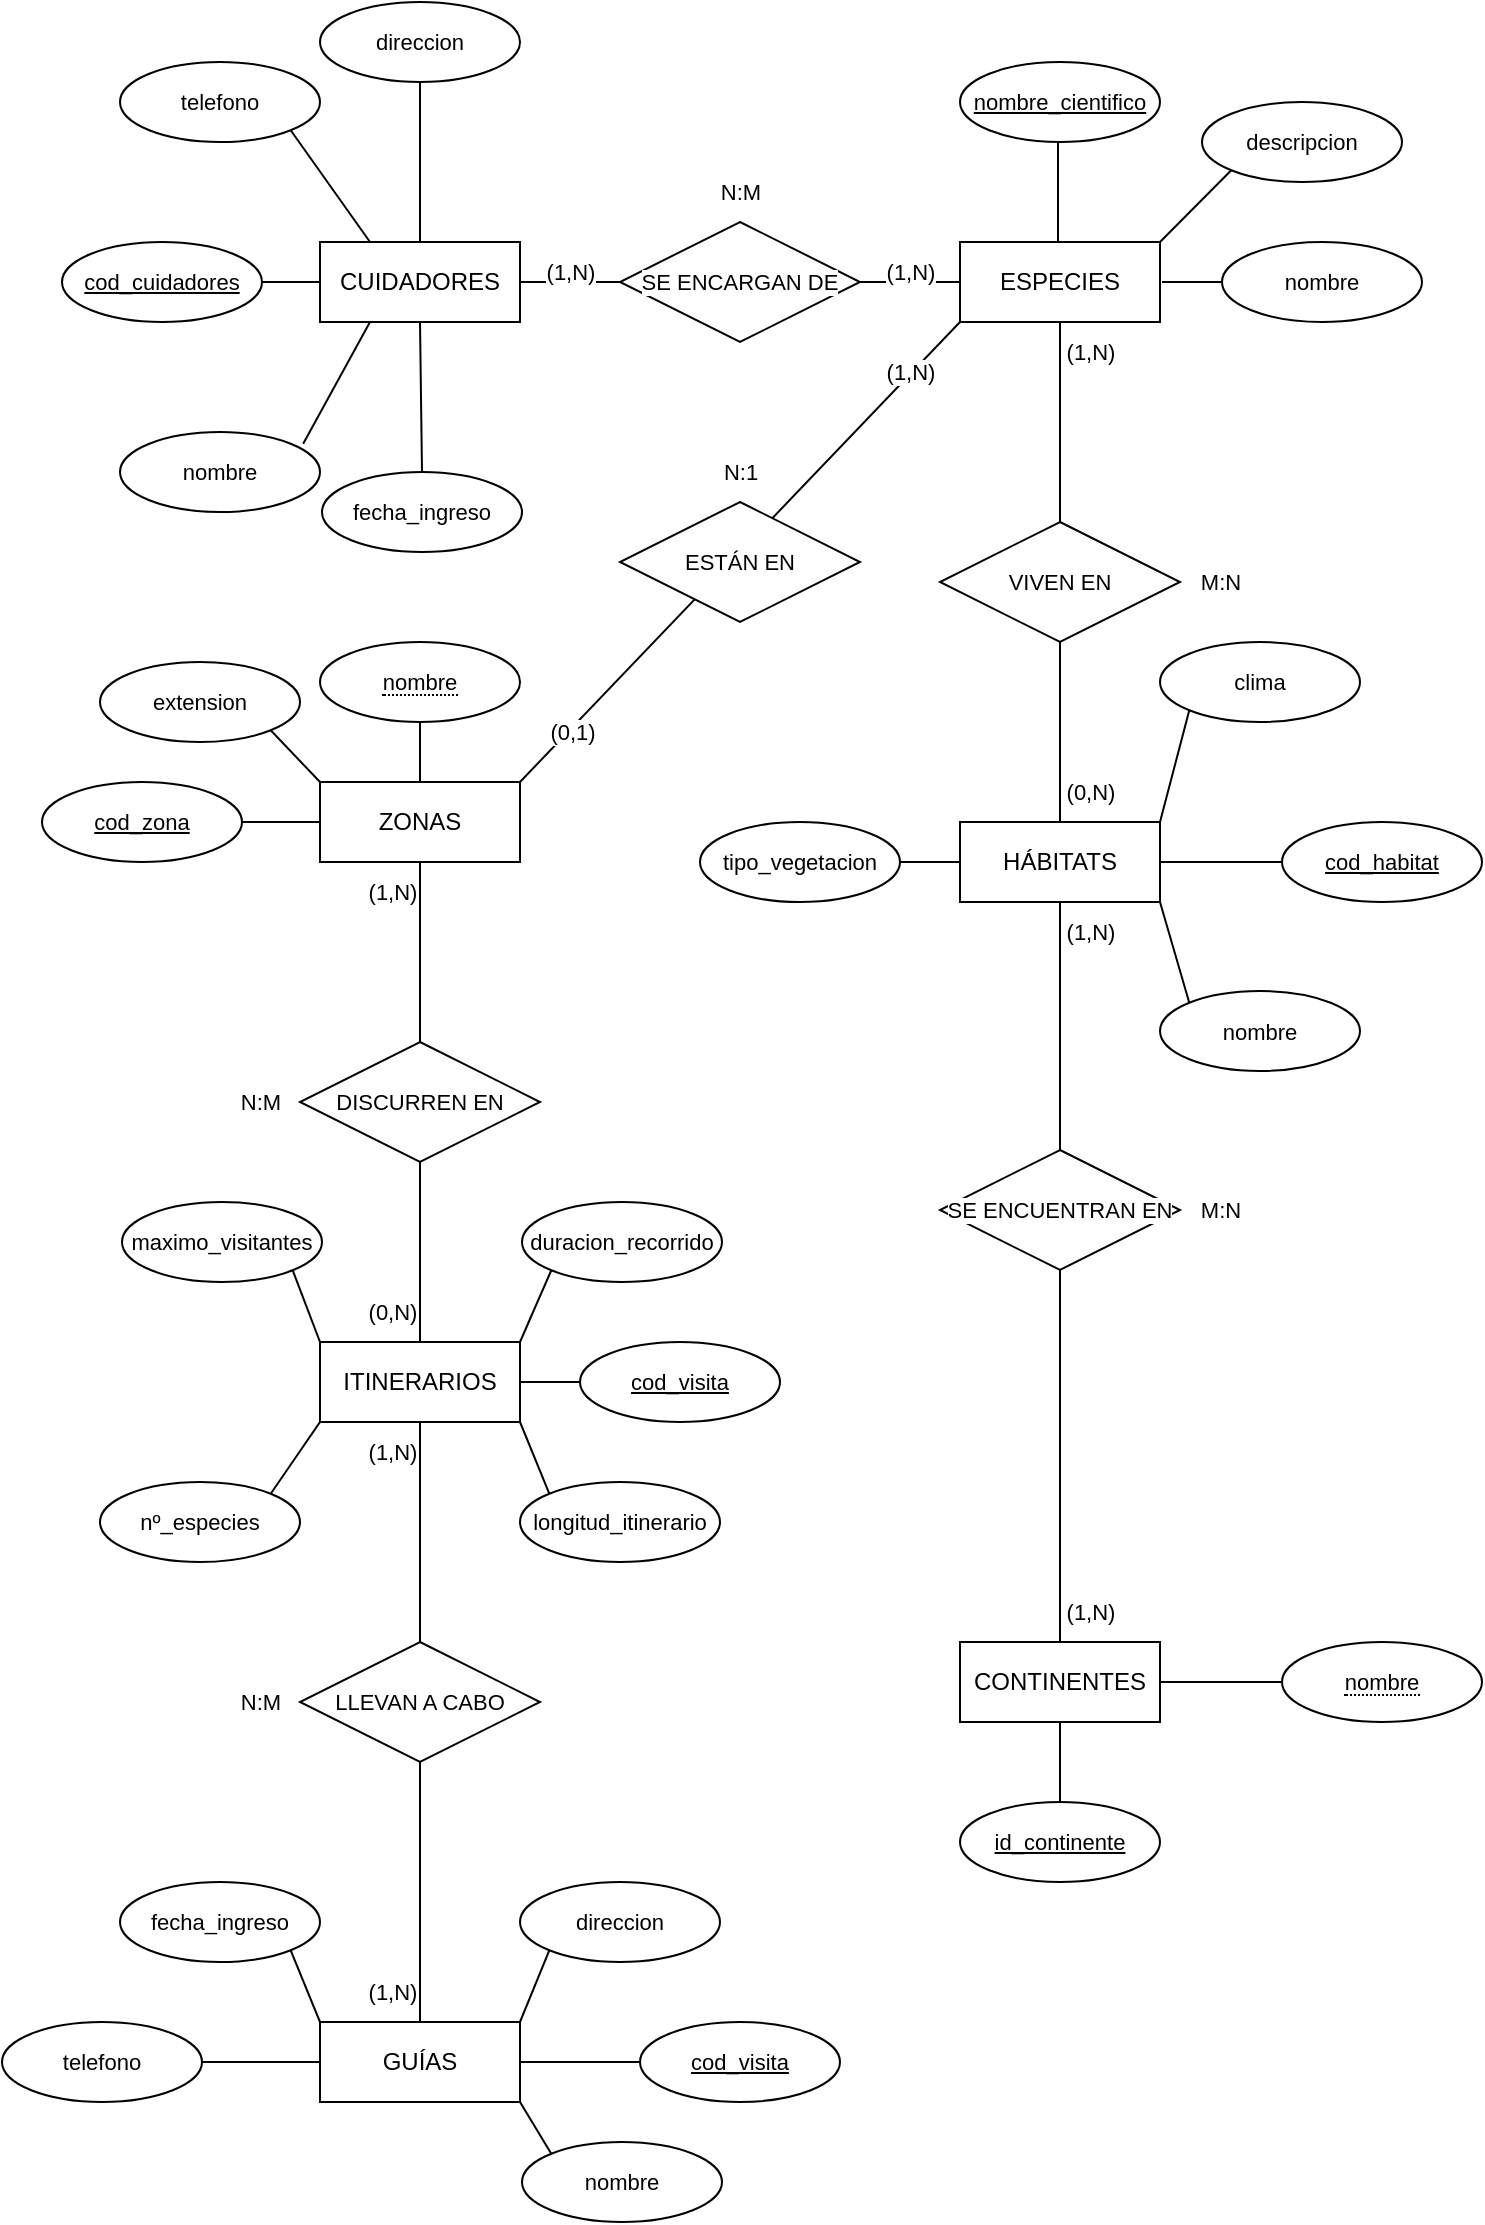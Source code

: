 <mxfile version="25.0.3">
  <diagram name="Página-1" id="bLWX7iW3yJiGtTdBMmf_">
    <mxGraphModel dx="2390" dy="1243" grid="1" gridSize="10" guides="1" tooltips="1" connect="1" arrows="1" fold="1" page="1" pageScale="1" pageWidth="827" pageHeight="1169" math="0" shadow="0">
      <root>
        <mxCell id="0" />
        <mxCell id="1" parent="0" />
        <mxCell id="cNam9WI6vGVPcX4Kt1BN-9" style="edgeStyle=none;shape=connector;rounded=0;orthogonalLoop=1;jettySize=auto;html=1;entryX=0.5;entryY=0;entryDx=0;entryDy=0;strokeColor=default;align=center;verticalAlign=middle;fontFamily=Helvetica;fontSize=11;fontColor=default;labelBackgroundColor=default;endArrow=none;endFill=0;" edge="1" parent="1" source="cNam9WI6vGVPcX4Kt1BN-20" target="cNam9WI6vGVPcX4Kt1BN-6">
          <mxGeometry relative="1" as="geometry" />
        </mxCell>
        <mxCell id="cNam9WI6vGVPcX4Kt1BN-11" style="edgeStyle=none;shape=connector;rounded=0;orthogonalLoop=1;jettySize=auto;html=1;exitX=0;exitY=1;exitDx=0;exitDy=0;entryX=1;entryY=0;entryDx=0;entryDy=0;strokeColor=default;align=center;verticalAlign=middle;fontFamily=Helvetica;fontSize=11;fontColor=default;labelBackgroundColor=default;endArrow=none;endFill=0;" edge="1" parent="1" source="cNam9WI6vGVPcX4Kt1BN-1" target="cNam9WI6vGVPcX4Kt1BN-5">
          <mxGeometry relative="1" as="geometry" />
        </mxCell>
        <mxCell id="cNam9WI6vGVPcX4Kt1BN-75" style="edgeStyle=none;shape=connector;rounded=0;orthogonalLoop=1;jettySize=auto;html=1;exitX=0.5;exitY=0;exitDx=0;exitDy=0;strokeColor=default;align=center;verticalAlign=middle;fontFamily=Helvetica;fontSize=11;fontColor=default;labelBackgroundColor=default;endArrow=none;endFill=0;entryX=0.5;entryY=1;entryDx=0;entryDy=0;" edge="1" parent="1">
          <mxGeometry relative="1" as="geometry">
            <mxPoint x="548.0" y="120" as="targetPoint" />
            <mxPoint x="548.0" y="170" as="sourcePoint" />
          </mxGeometry>
        </mxCell>
        <mxCell id="cNam9WI6vGVPcX4Kt1BN-77" style="edgeStyle=none;shape=connector;rounded=0;orthogonalLoop=1;jettySize=auto;html=1;exitX=1;exitY=0;exitDx=0;exitDy=0;entryX=0;entryY=1;entryDx=0;entryDy=0;strokeColor=default;align=center;verticalAlign=middle;fontFamily=Helvetica;fontSize=11;fontColor=default;labelBackgroundColor=default;endArrow=none;endFill=0;" edge="1" parent="1" source="cNam9WI6vGVPcX4Kt1BN-1" target="cNam9WI6vGVPcX4Kt1BN-76">
          <mxGeometry relative="1" as="geometry" />
        </mxCell>
        <mxCell id="cNam9WI6vGVPcX4Kt1BN-1" value="ESPECIES" style="whiteSpace=wrap;html=1;align=center;" vertex="1" parent="1">
          <mxGeometry x="499" y="170" width="100" height="40" as="geometry" />
        </mxCell>
        <mxCell id="cNam9WI6vGVPcX4Kt1BN-79" style="edgeStyle=none;shape=connector;rounded=0;orthogonalLoop=1;jettySize=auto;html=1;exitX=0;exitY=0.5;exitDx=0;exitDy=0;entryX=1;entryY=0.5;entryDx=0;entryDy=0;strokeColor=default;align=center;verticalAlign=middle;fontFamily=Helvetica;fontSize=11;fontColor=default;labelBackgroundColor=default;endArrow=none;endFill=0;" edge="1" parent="1" source="cNam9WI6vGVPcX4Kt1BN-2" target="cNam9WI6vGVPcX4Kt1BN-78">
          <mxGeometry relative="1" as="geometry" />
        </mxCell>
        <mxCell id="cNam9WI6vGVPcX4Kt1BN-87" style="edgeStyle=none;shape=connector;rounded=0;orthogonalLoop=1;jettySize=auto;html=1;exitX=0.5;exitY=1;exitDx=0;exitDy=0;entryX=0.5;entryY=0;entryDx=0;entryDy=0;strokeColor=default;align=center;verticalAlign=middle;fontFamily=Helvetica;fontSize=11;fontColor=default;labelBackgroundColor=default;endArrow=none;endFill=0;" edge="1" parent="1" source="cNam9WI6vGVPcX4Kt1BN-2" target="cNam9WI6vGVPcX4Kt1BN-86">
          <mxGeometry relative="1" as="geometry" />
        </mxCell>
        <mxCell id="cNam9WI6vGVPcX4Kt1BN-2" value="CUIDADORES" style="whiteSpace=wrap;html=1;align=center;" vertex="1" parent="1">
          <mxGeometry x="179" y="170" width="100" height="40" as="geometry" />
        </mxCell>
        <mxCell id="cNam9WI6vGVPcX4Kt1BN-53" style="edgeStyle=none;shape=connector;rounded=0;orthogonalLoop=1;jettySize=auto;html=1;entryX=1;entryY=0.5;entryDx=0;entryDy=0;strokeColor=default;align=center;verticalAlign=middle;fontFamily=Helvetica;fontSize=11;fontColor=default;labelBackgroundColor=default;endArrow=none;endFill=0;" edge="1" parent="1" source="cNam9WI6vGVPcX4Kt1BN-3" target="cNam9WI6vGVPcX4Kt1BN-51">
          <mxGeometry relative="1" as="geometry" />
        </mxCell>
        <mxCell id="cNam9WI6vGVPcX4Kt1BN-56" style="edgeStyle=none;shape=connector;rounded=0;orthogonalLoop=1;jettySize=auto;html=1;entryX=0;entryY=0;entryDx=0;entryDy=0;strokeColor=default;align=center;verticalAlign=middle;fontFamily=Helvetica;fontSize=11;fontColor=default;labelBackgroundColor=default;endArrow=none;endFill=0;exitX=1;exitY=1;exitDx=0;exitDy=0;" edge="1" parent="1" source="cNam9WI6vGVPcX4Kt1BN-3" target="cNam9WI6vGVPcX4Kt1BN-49">
          <mxGeometry relative="1" as="geometry" />
        </mxCell>
        <mxCell id="cNam9WI6vGVPcX4Kt1BN-3" value="GUÍAS" style="whiteSpace=wrap;html=1;align=center;" vertex="1" parent="1">
          <mxGeometry x="179" y="1060" width="100" height="40" as="geometry" />
        </mxCell>
        <mxCell id="cNam9WI6vGVPcX4Kt1BN-13" style="edgeStyle=none;shape=connector;rounded=0;orthogonalLoop=1;jettySize=auto;html=1;strokeColor=default;align=center;verticalAlign=middle;fontFamily=Helvetica;fontSize=11;fontColor=default;labelBackgroundColor=default;endArrow=none;endFill=0;" edge="1" parent="1" source="cNam9WI6vGVPcX4Kt1BN-44" target="cNam9WI6vGVPcX4Kt1BN-3">
          <mxGeometry relative="1" as="geometry" />
        </mxCell>
        <mxCell id="cNam9WI6vGVPcX4Kt1BN-101" style="edgeStyle=none;shape=connector;rounded=0;orthogonalLoop=1;jettySize=auto;html=1;exitX=1;exitY=1;exitDx=0;exitDy=0;entryX=0;entryY=0;entryDx=0;entryDy=0;strokeColor=default;align=center;verticalAlign=middle;fontFamily=Helvetica;fontSize=11;fontColor=default;labelBackgroundColor=default;endArrow=none;endFill=0;" edge="1" parent="1" source="cNam9WI6vGVPcX4Kt1BN-4" target="cNam9WI6vGVPcX4Kt1BN-100">
          <mxGeometry relative="1" as="geometry" />
        </mxCell>
        <mxCell id="cNam9WI6vGVPcX4Kt1BN-4" value="ITINERARIOS" style="whiteSpace=wrap;html=1;align=center;" vertex="1" parent="1">
          <mxGeometry x="179" y="720" width="100" height="40" as="geometry" />
        </mxCell>
        <mxCell id="cNam9WI6vGVPcX4Kt1BN-12" style="edgeStyle=none;shape=connector;rounded=0;orthogonalLoop=1;jettySize=auto;html=1;entryX=0.5;entryY=0;entryDx=0;entryDy=0;strokeColor=default;align=center;verticalAlign=middle;fontFamily=Helvetica;fontSize=11;fontColor=default;labelBackgroundColor=default;endArrow=none;endFill=0;" edge="1" parent="1" source="cNam9WI6vGVPcX4Kt1BN-39" target="cNam9WI6vGVPcX4Kt1BN-4">
          <mxGeometry relative="1" as="geometry" />
        </mxCell>
        <mxCell id="cNam9WI6vGVPcX4Kt1BN-5" value="ZONAS" style="whiteSpace=wrap;html=1;align=center;" vertex="1" parent="1">
          <mxGeometry x="179" y="440" width="100" height="40" as="geometry" />
        </mxCell>
        <mxCell id="cNam9WI6vGVPcX4Kt1BN-10" style="edgeStyle=none;shape=connector;rounded=0;orthogonalLoop=1;jettySize=auto;html=1;entryX=0.5;entryY=0;entryDx=0;entryDy=0;strokeColor=default;align=center;verticalAlign=middle;fontFamily=Helvetica;fontSize=11;fontColor=default;labelBackgroundColor=default;endArrow=none;endFill=0;" edge="1" parent="1" source="cNam9WI6vGVPcX4Kt1BN-25" target="cNam9WI6vGVPcX4Kt1BN-7">
          <mxGeometry relative="1" as="geometry" />
        </mxCell>
        <mxCell id="cNam9WI6vGVPcX4Kt1BN-65" style="edgeStyle=none;shape=connector;rounded=0;orthogonalLoop=1;jettySize=auto;html=1;entryX=0;entryY=0.5;entryDx=0;entryDy=0;strokeColor=default;align=center;verticalAlign=middle;fontFamily=Helvetica;fontSize=11;fontColor=default;labelBackgroundColor=default;endArrow=none;endFill=0;" edge="1" parent="1" source="cNam9WI6vGVPcX4Kt1BN-6" target="cNam9WI6vGVPcX4Kt1BN-64">
          <mxGeometry relative="1" as="geometry" />
        </mxCell>
        <mxCell id="cNam9WI6vGVPcX4Kt1BN-67" style="edgeStyle=none;shape=connector;rounded=0;orthogonalLoop=1;jettySize=auto;html=1;exitX=1;exitY=1;exitDx=0;exitDy=0;entryX=0;entryY=0;entryDx=0;entryDy=0;strokeColor=default;align=center;verticalAlign=middle;fontFamily=Helvetica;fontSize=11;fontColor=default;labelBackgroundColor=default;endArrow=none;endFill=0;" edge="1" parent="1" source="cNam9WI6vGVPcX4Kt1BN-6" target="cNam9WI6vGVPcX4Kt1BN-66">
          <mxGeometry relative="1" as="geometry" />
        </mxCell>
        <mxCell id="cNam9WI6vGVPcX4Kt1BN-69" style="edgeStyle=none;shape=connector;rounded=0;orthogonalLoop=1;jettySize=auto;html=1;exitX=1;exitY=0;exitDx=0;exitDy=0;entryX=0;entryY=1;entryDx=0;entryDy=0;strokeColor=default;align=center;verticalAlign=middle;fontFamily=Helvetica;fontSize=11;fontColor=default;labelBackgroundColor=default;endArrow=none;endFill=0;" edge="1" parent="1" source="cNam9WI6vGVPcX4Kt1BN-6" target="cNam9WI6vGVPcX4Kt1BN-68">
          <mxGeometry relative="1" as="geometry" />
        </mxCell>
        <mxCell id="cNam9WI6vGVPcX4Kt1BN-71" style="edgeStyle=none;shape=connector;rounded=0;orthogonalLoop=1;jettySize=auto;html=1;entryX=1;entryY=0.5;entryDx=0;entryDy=0;strokeColor=default;align=center;verticalAlign=middle;fontFamily=Helvetica;fontSize=11;fontColor=default;labelBackgroundColor=default;endArrow=none;endFill=0;" edge="1" parent="1" source="cNam9WI6vGVPcX4Kt1BN-6" target="cNam9WI6vGVPcX4Kt1BN-70">
          <mxGeometry relative="1" as="geometry" />
        </mxCell>
        <mxCell id="cNam9WI6vGVPcX4Kt1BN-6" value="HÁBITATS" style="whiteSpace=wrap;html=1;align=center;" vertex="1" parent="1">
          <mxGeometry x="499" y="460" width="100" height="40" as="geometry" />
        </mxCell>
        <mxCell id="cNam9WI6vGVPcX4Kt1BN-62" style="edgeStyle=none;shape=connector;rounded=0;orthogonalLoop=1;jettySize=auto;html=1;entryX=0.5;entryY=0;entryDx=0;entryDy=0;strokeColor=default;align=center;verticalAlign=middle;fontFamily=Helvetica;fontSize=11;fontColor=default;labelBackgroundColor=default;endArrow=none;endFill=0;" edge="1" parent="1" source="cNam9WI6vGVPcX4Kt1BN-7" target="cNam9WI6vGVPcX4Kt1BN-59">
          <mxGeometry relative="1" as="geometry" />
        </mxCell>
        <mxCell id="cNam9WI6vGVPcX4Kt1BN-63" style="edgeStyle=none;shape=connector;rounded=0;orthogonalLoop=1;jettySize=auto;html=1;entryX=0;entryY=0.5;entryDx=0;entryDy=0;strokeColor=default;align=center;verticalAlign=middle;fontFamily=Helvetica;fontSize=11;fontColor=default;labelBackgroundColor=default;endArrow=none;endFill=0;exitX=1;exitY=0.5;exitDx=0;exitDy=0;" edge="1" parent="1" source="cNam9WI6vGVPcX4Kt1BN-7" target="cNam9WI6vGVPcX4Kt1BN-95">
          <mxGeometry relative="1" as="geometry">
            <mxPoint x="649.0" y="890" as="targetPoint" />
          </mxGeometry>
        </mxCell>
        <mxCell id="cNam9WI6vGVPcX4Kt1BN-7" value="CONTINENTES" style="whiteSpace=wrap;html=1;align=center;" vertex="1" parent="1">
          <mxGeometry x="499" y="870" width="100" height="40" as="geometry" />
        </mxCell>
        <mxCell id="cNam9WI6vGVPcX4Kt1BN-15" value="" style="rounded=0;orthogonalLoop=1;jettySize=auto;html=1;entryX=0;entryY=0.5;entryDx=0;entryDy=0;endArrow=none;endFill=0;" edge="1" parent="1" source="cNam9WI6vGVPcX4Kt1BN-2" target="cNam9WI6vGVPcX4Kt1BN-14">
          <mxGeometry relative="1" as="geometry">
            <mxPoint x="279" y="190" as="sourcePoint" />
            <mxPoint x="499" y="190" as="targetPoint" />
          </mxGeometry>
        </mxCell>
        <mxCell id="cNam9WI6vGVPcX4Kt1BN-14" value="SE ENCARGAN DE" style="shape=rhombus;perimeter=rhombusPerimeter;whiteSpace=wrap;html=1;align=center;fontFamily=Helvetica;fontSize=11;fontColor=default;labelBackgroundColor=default;" vertex="1" parent="1">
          <mxGeometry x="329" y="160" width="120" height="60" as="geometry" />
        </mxCell>
        <mxCell id="cNam9WI6vGVPcX4Kt1BN-16" value="N:M" style="text;html=1;align=center;verticalAlign=middle;resizable=0;points=[];autosize=1;strokeColor=none;fillColor=none;fontFamily=Helvetica;fontSize=11;fontColor=default;labelBackgroundColor=default;" vertex="1" parent="1">
          <mxGeometry x="369" y="130" width="40" height="30" as="geometry" />
        </mxCell>
        <mxCell id="cNam9WI6vGVPcX4Kt1BN-17" value="(1,N)" style="text;html=1;align=center;verticalAlign=middle;resizable=0;points=[];autosize=1;strokeColor=none;fillColor=none;fontFamily=Helvetica;fontSize=11;fontColor=default;labelBackgroundColor=default;" vertex="1" parent="1">
          <mxGeometry x="279" y="170" width="50" height="30" as="geometry" />
        </mxCell>
        <mxCell id="cNam9WI6vGVPcX4Kt1BN-21" value="" style="edgeStyle=none;shape=connector;rounded=0;orthogonalLoop=1;jettySize=auto;html=1;entryX=0.5;entryY=0;entryDx=0;entryDy=0;strokeColor=default;align=center;verticalAlign=middle;fontFamily=Helvetica;fontSize=11;fontColor=default;labelBackgroundColor=default;endArrow=none;endFill=0;" edge="1" parent="1" source="cNam9WI6vGVPcX4Kt1BN-1" target="cNam9WI6vGVPcX4Kt1BN-20">
          <mxGeometry relative="1" as="geometry">
            <mxPoint x="549" y="210" as="sourcePoint" />
            <mxPoint x="549" y="390" as="targetPoint" />
          </mxGeometry>
        </mxCell>
        <mxCell id="cNam9WI6vGVPcX4Kt1BN-20" value="VIVEN EN" style="shape=rhombus;perimeter=rhombusPerimeter;whiteSpace=wrap;html=1;align=center;fontFamily=Helvetica;fontSize=11;fontColor=default;labelBackgroundColor=default;" vertex="1" parent="1">
          <mxGeometry x="489" y="310" width="120" height="60" as="geometry" />
        </mxCell>
        <mxCell id="cNam9WI6vGVPcX4Kt1BN-22" value="M:N" style="text;html=1;align=center;verticalAlign=middle;resizable=0;points=[];autosize=1;strokeColor=none;fillColor=none;fontFamily=Helvetica;fontSize=11;fontColor=default;labelBackgroundColor=default;" vertex="1" parent="1">
          <mxGeometry x="609" y="325" width="40" height="30" as="geometry" />
        </mxCell>
        <mxCell id="cNam9WI6vGVPcX4Kt1BN-23" value="(1,N)" style="text;html=1;align=center;verticalAlign=middle;resizable=0;points=[];autosize=1;strokeColor=none;fillColor=none;fontFamily=Helvetica;fontSize=11;fontColor=default;labelBackgroundColor=default;" vertex="1" parent="1">
          <mxGeometry x="539" y="210" width="50" height="30" as="geometry" />
        </mxCell>
        <mxCell id="cNam9WI6vGVPcX4Kt1BN-24" value="(0,N)" style="text;html=1;align=center;verticalAlign=middle;resizable=0;points=[];autosize=1;strokeColor=none;fillColor=none;fontFamily=Helvetica;fontSize=11;fontColor=default;labelBackgroundColor=default;" vertex="1" parent="1">
          <mxGeometry x="539" y="430" width="50" height="30" as="geometry" />
        </mxCell>
        <mxCell id="cNam9WI6vGVPcX4Kt1BN-26" value="" style="edgeStyle=none;shape=connector;rounded=0;orthogonalLoop=1;jettySize=auto;html=1;entryX=0.5;entryY=0;entryDx=0;entryDy=0;strokeColor=default;align=center;verticalAlign=middle;fontFamily=Helvetica;fontSize=11;fontColor=default;labelBackgroundColor=default;endArrow=none;endFill=0;" edge="1" parent="1" source="cNam9WI6vGVPcX4Kt1BN-6" target="cNam9WI6vGVPcX4Kt1BN-25">
          <mxGeometry relative="1" as="geometry">
            <mxPoint x="549" y="430" as="sourcePoint" />
            <mxPoint x="549" y="610" as="targetPoint" />
          </mxGeometry>
        </mxCell>
        <mxCell id="cNam9WI6vGVPcX4Kt1BN-25" value="SE ENCUENTRAN EN" style="shape=rhombus;perimeter=rhombusPerimeter;whiteSpace=wrap;html=1;align=center;fontFamily=Helvetica;fontSize=11;fontColor=default;labelBackgroundColor=default;" vertex="1" parent="1">
          <mxGeometry x="489" y="624" width="120" height="60" as="geometry" />
        </mxCell>
        <mxCell id="cNam9WI6vGVPcX4Kt1BN-27" value="M:N" style="text;html=1;align=center;verticalAlign=middle;resizable=0;points=[];autosize=1;strokeColor=none;fillColor=none;fontFamily=Helvetica;fontSize=11;fontColor=default;labelBackgroundColor=default;" vertex="1" parent="1">
          <mxGeometry x="609" y="639" width="40" height="30" as="geometry" />
        </mxCell>
        <mxCell id="cNam9WI6vGVPcX4Kt1BN-28" value="(1,N)" style="text;html=1;align=center;verticalAlign=middle;resizable=0;points=[];autosize=1;strokeColor=none;fillColor=none;fontFamily=Helvetica;fontSize=11;fontColor=default;labelBackgroundColor=default;" vertex="1" parent="1">
          <mxGeometry x="539" y="500" width="50" height="30" as="geometry" />
        </mxCell>
        <mxCell id="cNam9WI6vGVPcX4Kt1BN-29" value="(1,N)" style="text;html=1;align=center;verticalAlign=middle;resizable=0;points=[];autosize=1;strokeColor=none;fillColor=none;fontFamily=Helvetica;fontSize=11;fontColor=default;labelBackgroundColor=default;" vertex="1" parent="1">
          <mxGeometry x="539" y="840" width="50" height="30" as="geometry" />
        </mxCell>
        <mxCell id="cNam9WI6vGVPcX4Kt1BN-30" value="" style="rounded=0;orthogonalLoop=1;jettySize=auto;html=1;endArrow=none;endFill=0;entryX=0;entryY=0.5;entryDx=0;entryDy=0;" edge="1" parent="1" source="cNam9WI6vGVPcX4Kt1BN-14" target="cNam9WI6vGVPcX4Kt1BN-1">
          <mxGeometry relative="1" as="geometry">
            <mxPoint x="449" y="190" as="sourcePoint" />
            <mxPoint x="499" y="190" as="targetPoint" />
          </mxGeometry>
        </mxCell>
        <mxCell id="cNam9WI6vGVPcX4Kt1BN-18" value="(1,N)" style="text;html=1;align=center;verticalAlign=middle;resizable=0;points=[];autosize=1;strokeColor=none;fillColor=none;fontFamily=Helvetica;fontSize=11;fontColor=default;labelBackgroundColor=default;" vertex="1" parent="1">
          <mxGeometry x="449" y="170" width="50" height="30" as="geometry" />
        </mxCell>
        <mxCell id="cNam9WI6vGVPcX4Kt1BN-31" value="ESTÁN EN" style="shape=rhombus;perimeter=rhombusPerimeter;whiteSpace=wrap;html=1;align=center;fontFamily=Helvetica;fontSize=11;fontColor=default;labelBackgroundColor=default;" vertex="1" parent="1">
          <mxGeometry x="329" y="300" width="120" height="60" as="geometry" />
        </mxCell>
        <mxCell id="cNam9WI6vGVPcX4Kt1BN-32" value="(1,N)" style="text;html=1;align=center;verticalAlign=middle;resizable=0;points=[];autosize=1;strokeColor=none;fillColor=none;fontFamily=Helvetica;fontSize=11;fontColor=default;labelBackgroundColor=default;" vertex="1" parent="1">
          <mxGeometry x="449" y="220" width="50" height="30" as="geometry" />
        </mxCell>
        <mxCell id="cNam9WI6vGVPcX4Kt1BN-35" value="(0,1)" style="text;html=1;align=center;verticalAlign=middle;resizable=0;points=[];autosize=1;strokeColor=none;fillColor=none;fontFamily=Helvetica;fontSize=11;fontColor=default;labelBackgroundColor=default;" vertex="1" parent="1">
          <mxGeometry x="280" y="400" width="50" height="30" as="geometry" />
        </mxCell>
        <mxCell id="cNam9WI6vGVPcX4Kt1BN-37" value="N:1" style="text;html=1;align=center;verticalAlign=middle;resizable=0;points=[];autosize=1;strokeColor=none;fillColor=none;fontFamily=Helvetica;fontSize=11;fontColor=default;labelBackgroundColor=default;" vertex="1" parent="1">
          <mxGeometry x="369" y="270" width="40" height="30" as="geometry" />
        </mxCell>
        <mxCell id="cNam9WI6vGVPcX4Kt1BN-40" value="" style="edgeStyle=none;shape=connector;rounded=0;orthogonalLoop=1;jettySize=auto;html=1;entryX=0.5;entryY=0;entryDx=0;entryDy=0;strokeColor=default;align=center;verticalAlign=middle;fontFamily=Helvetica;fontSize=11;fontColor=default;labelBackgroundColor=default;endArrow=none;endFill=0;" edge="1" parent="1" source="cNam9WI6vGVPcX4Kt1BN-5" target="cNam9WI6vGVPcX4Kt1BN-39">
          <mxGeometry relative="1" as="geometry">
            <mxPoint x="229" y="480" as="sourcePoint" />
            <mxPoint x="229" y="720" as="targetPoint" />
          </mxGeometry>
        </mxCell>
        <mxCell id="cNam9WI6vGVPcX4Kt1BN-39" value="DISCURREN EN" style="shape=rhombus;perimeter=rhombusPerimeter;whiteSpace=wrap;html=1;align=center;fontFamily=Helvetica;fontSize=11;fontColor=default;labelBackgroundColor=default;" vertex="1" parent="1">
          <mxGeometry x="169" y="570" width="120" height="60" as="geometry" />
        </mxCell>
        <mxCell id="cNam9WI6vGVPcX4Kt1BN-41" value="N:M" style="text;html=1;align=center;verticalAlign=middle;resizable=0;points=[];autosize=1;strokeColor=none;fillColor=none;fontFamily=Helvetica;fontSize=11;fontColor=default;labelBackgroundColor=default;" vertex="1" parent="1">
          <mxGeometry x="129" y="585" width="40" height="30" as="geometry" />
        </mxCell>
        <mxCell id="cNam9WI6vGVPcX4Kt1BN-42" value="(1,N)" style="text;html=1;align=center;verticalAlign=middle;resizable=0;points=[];autosize=1;strokeColor=none;fillColor=none;fontFamily=Helvetica;fontSize=11;fontColor=default;labelBackgroundColor=default;" vertex="1" parent="1">
          <mxGeometry x="190" y="480" width="50" height="30" as="geometry" />
        </mxCell>
        <mxCell id="cNam9WI6vGVPcX4Kt1BN-43" value="(0,N)" style="text;html=1;align=center;verticalAlign=middle;resizable=0;points=[];autosize=1;strokeColor=none;fillColor=none;fontFamily=Helvetica;fontSize=11;fontColor=default;labelBackgroundColor=default;" vertex="1" parent="1">
          <mxGeometry x="190" y="690" width="50" height="30" as="geometry" />
        </mxCell>
        <mxCell id="cNam9WI6vGVPcX4Kt1BN-45" value="" style="edgeStyle=none;shape=connector;rounded=0;orthogonalLoop=1;jettySize=auto;html=1;strokeColor=default;align=center;verticalAlign=middle;fontFamily=Helvetica;fontSize=11;fontColor=default;labelBackgroundColor=default;endArrow=none;endFill=0;" edge="1" parent="1" source="cNam9WI6vGVPcX4Kt1BN-4" target="cNam9WI6vGVPcX4Kt1BN-44">
          <mxGeometry relative="1" as="geometry">
            <mxPoint x="229" y="760" as="sourcePoint" />
            <mxPoint x="229" y="1060" as="targetPoint" />
          </mxGeometry>
        </mxCell>
        <mxCell id="cNam9WI6vGVPcX4Kt1BN-44" value="LLEVAN A CABO" style="shape=rhombus;perimeter=rhombusPerimeter;whiteSpace=wrap;html=1;align=center;fontFamily=Helvetica;fontSize=11;fontColor=default;labelBackgroundColor=default;" vertex="1" parent="1">
          <mxGeometry x="169" y="870" width="120" height="60" as="geometry" />
        </mxCell>
        <mxCell id="cNam9WI6vGVPcX4Kt1BN-46" value="N:M" style="text;html=1;align=center;verticalAlign=middle;resizable=0;points=[];autosize=1;strokeColor=none;fillColor=none;fontFamily=Helvetica;fontSize=11;fontColor=default;labelBackgroundColor=default;" vertex="1" parent="1">
          <mxGeometry x="129" y="885" width="40" height="30" as="geometry" />
        </mxCell>
        <mxCell id="cNam9WI6vGVPcX4Kt1BN-47" value="(1,N)" style="text;html=1;align=center;verticalAlign=middle;resizable=0;points=[];autosize=1;strokeColor=none;fillColor=none;fontFamily=Helvetica;fontSize=11;fontColor=default;labelBackgroundColor=default;" vertex="1" parent="1">
          <mxGeometry x="190" y="760" width="50" height="30" as="geometry" />
        </mxCell>
        <mxCell id="cNam9WI6vGVPcX4Kt1BN-48" value="(1,N)" style="text;html=1;align=center;verticalAlign=middle;resizable=0;points=[];autosize=1;strokeColor=none;fillColor=none;fontFamily=Helvetica;fontSize=11;fontColor=default;labelBackgroundColor=default;" vertex="1" parent="1">
          <mxGeometry x="190" y="1030" width="50" height="30" as="geometry" />
        </mxCell>
        <mxCell id="cNam9WI6vGVPcX4Kt1BN-49" value="nombre" style="ellipse;whiteSpace=wrap;html=1;align=center;fontFamily=Helvetica;fontSize=11;fontColor=default;labelBackgroundColor=default;" vertex="1" parent="1">
          <mxGeometry x="280" y="1120" width="100" height="40" as="geometry" />
        </mxCell>
        <mxCell id="cNam9WI6vGVPcX4Kt1BN-50" value="direccion" style="ellipse;whiteSpace=wrap;html=1;align=center;fontFamily=Helvetica;fontSize=11;fontColor=default;labelBackgroundColor=default;" vertex="1" parent="1">
          <mxGeometry x="279" y="990" width="100" height="40" as="geometry" />
        </mxCell>
        <mxCell id="cNam9WI6vGVPcX4Kt1BN-51" value="telefono" style="ellipse;whiteSpace=wrap;html=1;align=center;fontFamily=Helvetica;fontSize=11;fontColor=default;labelBackgroundColor=default;" vertex="1" parent="1">
          <mxGeometry x="20" y="1060" width="100" height="40" as="geometry" />
        </mxCell>
        <mxCell id="cNam9WI6vGVPcX4Kt1BN-52" value="fecha_ingreso" style="ellipse;whiteSpace=wrap;html=1;align=center;fontFamily=Helvetica;fontSize=11;fontColor=default;labelBackgroundColor=default;" vertex="1" parent="1">
          <mxGeometry x="79" y="990" width="100" height="40" as="geometry" />
        </mxCell>
        <mxCell id="cNam9WI6vGVPcX4Kt1BN-54" style="edgeStyle=none;shape=connector;rounded=0;orthogonalLoop=1;jettySize=auto;html=1;exitX=0;exitY=0;exitDx=0;exitDy=0;entryX=1;entryY=1;entryDx=0;entryDy=0;strokeColor=default;align=center;verticalAlign=middle;fontFamily=Helvetica;fontSize=11;fontColor=default;labelBackgroundColor=default;endArrow=none;endFill=0;" edge="1" parent="1" source="cNam9WI6vGVPcX4Kt1BN-3" target="cNam9WI6vGVPcX4Kt1BN-52">
          <mxGeometry relative="1" as="geometry" />
        </mxCell>
        <mxCell id="cNam9WI6vGVPcX4Kt1BN-55" style="edgeStyle=none;shape=connector;rounded=0;orthogonalLoop=1;jettySize=auto;html=1;exitX=1;exitY=0;exitDx=0;exitDy=0;entryX=0;entryY=1;entryDx=0;entryDy=0;strokeColor=default;align=center;verticalAlign=middle;fontFamily=Helvetica;fontSize=11;fontColor=default;labelBackgroundColor=default;endArrow=none;endFill=0;" edge="1" parent="1" source="cNam9WI6vGVPcX4Kt1BN-3" target="cNam9WI6vGVPcX4Kt1BN-50">
          <mxGeometry relative="1" as="geometry" />
        </mxCell>
        <mxCell id="cNam9WI6vGVPcX4Kt1BN-58" style="edgeStyle=none;shape=connector;rounded=0;orthogonalLoop=1;jettySize=auto;html=1;strokeColor=default;align=center;verticalAlign=middle;fontFamily=Helvetica;fontSize=11;fontColor=default;labelBackgroundColor=default;endArrow=none;endFill=0;entryX=1;entryY=0.5;entryDx=0;entryDy=0;" edge="1" parent="1" source="cNam9WI6vGVPcX4Kt1BN-57" target="cNam9WI6vGVPcX4Kt1BN-3">
          <mxGeometry relative="1" as="geometry">
            <mxPoint x="280" y="1080" as="targetPoint" />
          </mxGeometry>
        </mxCell>
        <mxCell id="cNam9WI6vGVPcX4Kt1BN-57" value="&lt;u&gt;cod_visita&lt;/u&gt;" style="ellipse;whiteSpace=wrap;html=1;align=center;fontFamily=Helvetica;fontSize=11;fontColor=default;labelBackgroundColor=default;" vertex="1" parent="1">
          <mxGeometry x="339" y="1060" width="100" height="40" as="geometry" />
        </mxCell>
        <mxCell id="cNam9WI6vGVPcX4Kt1BN-59" value="&lt;u&gt;id_continente&lt;/u&gt;" style="ellipse;whiteSpace=wrap;html=1;align=center;fontFamily=Helvetica;fontSize=11;fontColor=default;labelBackgroundColor=default;" vertex="1" parent="1">
          <mxGeometry x="499" y="950" width="100" height="40" as="geometry" />
        </mxCell>
        <mxCell id="cNam9WI6vGVPcX4Kt1BN-64" value="&lt;u&gt;cod_habitat&lt;/u&gt;" style="ellipse;whiteSpace=wrap;html=1;align=center;fontFamily=Helvetica;fontSize=11;fontColor=default;labelBackgroundColor=default;" vertex="1" parent="1">
          <mxGeometry x="660" y="460" width="100" height="40" as="geometry" />
        </mxCell>
        <mxCell id="cNam9WI6vGVPcX4Kt1BN-66" value="nombre" style="ellipse;whiteSpace=wrap;html=1;align=center;fontFamily=Helvetica;fontSize=11;fontColor=default;labelBackgroundColor=default;" vertex="1" parent="1">
          <mxGeometry x="599" y="544.5" width="100" height="40" as="geometry" />
        </mxCell>
        <mxCell id="cNam9WI6vGVPcX4Kt1BN-68" value="clima" style="ellipse;whiteSpace=wrap;html=1;align=center;fontFamily=Helvetica;fontSize=11;fontColor=default;labelBackgroundColor=default;" vertex="1" parent="1">
          <mxGeometry x="599" y="370" width="100" height="40" as="geometry" />
        </mxCell>
        <mxCell id="cNam9WI6vGVPcX4Kt1BN-70" value="tipo_vegetacion" style="ellipse;whiteSpace=wrap;html=1;align=center;fontFamily=Helvetica;fontSize=11;fontColor=default;labelBackgroundColor=default;" vertex="1" parent="1">
          <mxGeometry x="369" y="460" width="100" height="40" as="geometry" />
        </mxCell>
        <mxCell id="cNam9WI6vGVPcX4Kt1BN-73" style="edgeStyle=none;shape=connector;rounded=0;orthogonalLoop=1;jettySize=auto;html=1;strokeColor=default;align=center;verticalAlign=middle;fontFamily=Helvetica;fontSize=11;fontColor=default;labelBackgroundColor=default;endArrow=none;endFill=0;" edge="1" parent="1" source="cNam9WI6vGVPcX4Kt1BN-72">
          <mxGeometry relative="1" as="geometry">
            <mxPoint x="600" y="190" as="targetPoint" />
          </mxGeometry>
        </mxCell>
        <mxCell id="cNam9WI6vGVPcX4Kt1BN-72" value="nombre" style="ellipse;whiteSpace=wrap;html=1;align=center;fontFamily=Helvetica;fontSize=11;fontColor=default;labelBackgroundColor=default;" vertex="1" parent="1">
          <mxGeometry x="630" y="170" width="100" height="40" as="geometry" />
        </mxCell>
        <mxCell id="cNam9WI6vGVPcX4Kt1BN-74" value="&lt;u&gt;nombre_cientifico&lt;/u&gt;" style="ellipse;whiteSpace=wrap;html=1;align=center;fontFamily=Helvetica;fontSize=11;fontColor=default;labelBackgroundColor=default;" vertex="1" parent="1">
          <mxGeometry x="499" y="80" width="100" height="40" as="geometry" />
        </mxCell>
        <mxCell id="cNam9WI6vGVPcX4Kt1BN-76" value="descripcion" style="ellipse;whiteSpace=wrap;html=1;align=center;fontFamily=Helvetica;fontSize=11;fontColor=default;labelBackgroundColor=default;" vertex="1" parent="1">
          <mxGeometry x="620" y="100" width="100" height="40" as="geometry" />
        </mxCell>
        <mxCell id="cNam9WI6vGVPcX4Kt1BN-78" value="&lt;u&gt;cod_cuidadores&lt;/u&gt;" style="ellipse;whiteSpace=wrap;html=1;align=center;fontFamily=Helvetica;fontSize=11;fontColor=default;labelBackgroundColor=default;" vertex="1" parent="1">
          <mxGeometry x="50" y="170" width="100" height="40" as="geometry" />
        </mxCell>
        <mxCell id="cNam9WI6vGVPcX4Kt1BN-81" style="edgeStyle=none;shape=connector;rounded=0;orthogonalLoop=1;jettySize=auto;html=1;exitX=1;exitY=1;exitDx=0;exitDy=0;entryX=0.25;entryY=0;entryDx=0;entryDy=0;strokeColor=default;align=center;verticalAlign=middle;fontFamily=Helvetica;fontSize=11;fontColor=default;labelBackgroundColor=default;endArrow=none;endFill=0;" edge="1" parent="1" source="cNam9WI6vGVPcX4Kt1BN-80" target="cNam9WI6vGVPcX4Kt1BN-2">
          <mxGeometry relative="1" as="geometry" />
        </mxCell>
        <mxCell id="cNam9WI6vGVPcX4Kt1BN-80" value="telefono" style="ellipse;whiteSpace=wrap;html=1;align=center;fontFamily=Helvetica;fontSize=11;fontColor=default;labelBackgroundColor=default;" vertex="1" parent="1">
          <mxGeometry x="79" y="80" width="100" height="40" as="geometry" />
        </mxCell>
        <mxCell id="cNam9WI6vGVPcX4Kt1BN-83" style="edgeStyle=none;shape=connector;rounded=0;orthogonalLoop=1;jettySize=auto;html=1;entryX=0.5;entryY=0;entryDx=0;entryDy=0;strokeColor=default;align=center;verticalAlign=middle;fontFamily=Helvetica;fontSize=11;fontColor=default;labelBackgroundColor=default;endArrow=none;endFill=0;" edge="1" parent="1" source="cNam9WI6vGVPcX4Kt1BN-82" target="cNam9WI6vGVPcX4Kt1BN-2">
          <mxGeometry relative="1" as="geometry" />
        </mxCell>
        <mxCell id="cNam9WI6vGVPcX4Kt1BN-82" value="direccion" style="ellipse;whiteSpace=wrap;html=1;align=center;fontFamily=Helvetica;fontSize=11;fontColor=default;labelBackgroundColor=default;" vertex="1" parent="1">
          <mxGeometry x="179" y="50" width="100" height="40" as="geometry" />
        </mxCell>
        <mxCell id="cNam9WI6vGVPcX4Kt1BN-85" style="edgeStyle=none;shape=connector;rounded=0;orthogonalLoop=1;jettySize=auto;html=1;exitX=0.916;exitY=0.147;exitDx=0;exitDy=0;entryX=0.25;entryY=1;entryDx=0;entryDy=0;strokeColor=default;align=center;verticalAlign=middle;fontFamily=Helvetica;fontSize=11;fontColor=default;labelBackgroundColor=default;endArrow=none;endFill=0;exitPerimeter=0;" edge="1" parent="1" source="cNam9WI6vGVPcX4Kt1BN-84" target="cNam9WI6vGVPcX4Kt1BN-2">
          <mxGeometry relative="1" as="geometry" />
        </mxCell>
        <mxCell id="cNam9WI6vGVPcX4Kt1BN-84" value="nombre" style="ellipse;whiteSpace=wrap;html=1;align=center;fontFamily=Helvetica;fontSize=11;fontColor=default;labelBackgroundColor=default;" vertex="1" parent="1">
          <mxGeometry x="79" y="265" width="100" height="40" as="geometry" />
        </mxCell>
        <mxCell id="cNam9WI6vGVPcX4Kt1BN-86" value="fecha_ingreso" style="ellipse;whiteSpace=wrap;html=1;align=center;fontFamily=Helvetica;fontSize=11;fontColor=default;labelBackgroundColor=default;" vertex="1" parent="1">
          <mxGeometry x="180" y="285" width="100" height="40" as="geometry" />
        </mxCell>
        <mxCell id="cNam9WI6vGVPcX4Kt1BN-89" style="edgeStyle=none;shape=connector;rounded=0;orthogonalLoop=1;jettySize=auto;html=1;exitX=1;exitY=0.5;exitDx=0;exitDy=0;entryX=0;entryY=0.5;entryDx=0;entryDy=0;strokeColor=default;align=center;verticalAlign=middle;fontFamily=Helvetica;fontSize=11;fontColor=default;labelBackgroundColor=default;endArrow=none;endFill=0;" edge="1" parent="1" source="cNam9WI6vGVPcX4Kt1BN-88" target="cNam9WI6vGVPcX4Kt1BN-5">
          <mxGeometry relative="1" as="geometry" />
        </mxCell>
        <mxCell id="cNam9WI6vGVPcX4Kt1BN-88" value="&lt;u&gt;cod_zona&lt;/u&gt;" style="ellipse;whiteSpace=wrap;html=1;align=center;fontFamily=Helvetica;fontSize=11;fontColor=default;labelBackgroundColor=default;" vertex="1" parent="1">
          <mxGeometry x="40" y="440" width="100" height="40" as="geometry" />
        </mxCell>
        <mxCell id="cNam9WI6vGVPcX4Kt1BN-91" style="edgeStyle=none;shape=connector;rounded=0;orthogonalLoop=1;jettySize=auto;html=1;entryX=0.5;entryY=0;entryDx=0;entryDy=0;strokeColor=default;align=center;verticalAlign=middle;fontFamily=Helvetica;fontSize=11;fontColor=default;labelBackgroundColor=default;endArrow=none;endFill=0;exitX=0.5;exitY=1;exitDx=0;exitDy=0;" edge="1" parent="1" source="cNam9WI6vGVPcX4Kt1BN-92" target="cNam9WI6vGVPcX4Kt1BN-5">
          <mxGeometry relative="1" as="geometry">
            <mxPoint x="229" y="410.0" as="sourcePoint" />
          </mxGeometry>
        </mxCell>
        <mxCell id="cNam9WI6vGVPcX4Kt1BN-92" value="&lt;span style=&quot;border-bottom: 1px dotted&quot;&gt;nombre&lt;/span&gt;" style="ellipse;whiteSpace=wrap;html=1;align=center;fontFamily=Helvetica;fontSize=11;fontColor=default;labelBackgroundColor=default;" vertex="1" parent="1">
          <mxGeometry x="179" y="370" width="100" height="40" as="geometry" />
        </mxCell>
        <mxCell id="cNam9WI6vGVPcX4Kt1BN-94" style="edgeStyle=none;shape=connector;rounded=0;orthogonalLoop=1;jettySize=auto;html=1;exitX=1;exitY=1;exitDx=0;exitDy=0;entryX=0;entryY=0;entryDx=0;entryDy=0;strokeColor=default;align=center;verticalAlign=middle;fontFamily=Helvetica;fontSize=11;fontColor=default;labelBackgroundColor=default;endArrow=none;endFill=0;" edge="1" parent="1" source="cNam9WI6vGVPcX4Kt1BN-93" target="cNam9WI6vGVPcX4Kt1BN-5">
          <mxGeometry relative="1" as="geometry" />
        </mxCell>
        <mxCell id="cNam9WI6vGVPcX4Kt1BN-93" value="extension" style="ellipse;whiteSpace=wrap;html=1;align=center;fontFamily=Helvetica;fontSize=11;fontColor=default;labelBackgroundColor=default;" vertex="1" parent="1">
          <mxGeometry x="69" y="380" width="100" height="40" as="geometry" />
        </mxCell>
        <mxCell id="cNam9WI6vGVPcX4Kt1BN-95" value="&lt;span style=&quot;border-bottom: 1px dotted&quot;&gt;nombre&lt;/span&gt;" style="ellipse;whiteSpace=wrap;html=1;align=center;fontFamily=Helvetica;fontSize=11;fontColor=default;labelBackgroundColor=default;" vertex="1" parent="1">
          <mxGeometry x="660" y="870" width="100" height="40" as="geometry" />
        </mxCell>
        <mxCell id="cNam9WI6vGVPcX4Kt1BN-97" style="edgeStyle=none;shape=connector;rounded=0;orthogonalLoop=1;jettySize=auto;html=1;entryX=1;entryY=0.5;entryDx=0;entryDy=0;strokeColor=default;align=center;verticalAlign=middle;fontFamily=Helvetica;fontSize=11;fontColor=default;labelBackgroundColor=default;endArrow=none;endFill=0;" edge="1" parent="1" source="cNam9WI6vGVPcX4Kt1BN-96" target="cNam9WI6vGVPcX4Kt1BN-4">
          <mxGeometry relative="1" as="geometry" />
        </mxCell>
        <mxCell id="cNam9WI6vGVPcX4Kt1BN-96" value="&lt;u&gt;cod_visita&lt;/u&gt;" style="ellipse;whiteSpace=wrap;html=1;align=center;fontFamily=Helvetica;fontSize=11;fontColor=default;labelBackgroundColor=default;" vertex="1" parent="1">
          <mxGeometry x="309" y="720" width="100" height="40" as="geometry" />
        </mxCell>
        <mxCell id="cNam9WI6vGVPcX4Kt1BN-99" style="edgeStyle=none;shape=connector;rounded=0;orthogonalLoop=1;jettySize=auto;html=1;exitX=0;exitY=1;exitDx=0;exitDy=0;entryX=1;entryY=0;entryDx=0;entryDy=0;strokeColor=default;align=center;verticalAlign=middle;fontFamily=Helvetica;fontSize=11;fontColor=default;labelBackgroundColor=default;endArrow=none;endFill=0;" edge="1" parent="1" source="cNam9WI6vGVPcX4Kt1BN-98" target="cNam9WI6vGVPcX4Kt1BN-4">
          <mxGeometry relative="1" as="geometry" />
        </mxCell>
        <mxCell id="cNam9WI6vGVPcX4Kt1BN-98" value="duracion_recorrido" style="ellipse;whiteSpace=wrap;html=1;align=center;fontFamily=Helvetica;fontSize=11;fontColor=default;labelBackgroundColor=default;" vertex="1" parent="1">
          <mxGeometry x="280" y="650" width="100" height="40" as="geometry" />
        </mxCell>
        <mxCell id="cNam9WI6vGVPcX4Kt1BN-100" value="longitud_itinerario" style="ellipse;whiteSpace=wrap;html=1;align=center;fontFamily=Helvetica;fontSize=11;fontColor=default;labelBackgroundColor=default;" vertex="1" parent="1">
          <mxGeometry x="279" y="790" width="100" height="40" as="geometry" />
        </mxCell>
        <mxCell id="cNam9WI6vGVPcX4Kt1BN-103" style="edgeStyle=none;shape=connector;rounded=0;orthogonalLoop=1;jettySize=auto;html=1;exitX=1;exitY=0;exitDx=0;exitDy=0;entryX=0;entryY=1;entryDx=0;entryDy=0;strokeColor=default;align=center;verticalAlign=middle;fontFamily=Helvetica;fontSize=11;fontColor=default;labelBackgroundColor=default;endArrow=none;endFill=0;" edge="1" parent="1" source="cNam9WI6vGVPcX4Kt1BN-102" target="cNam9WI6vGVPcX4Kt1BN-4">
          <mxGeometry relative="1" as="geometry" />
        </mxCell>
        <mxCell id="cNam9WI6vGVPcX4Kt1BN-102" value="nº_especies" style="ellipse;whiteSpace=wrap;html=1;align=center;fontFamily=Helvetica;fontSize=11;fontColor=default;labelBackgroundColor=default;" vertex="1" parent="1">
          <mxGeometry x="69" y="790" width="100" height="40" as="geometry" />
        </mxCell>
        <mxCell id="cNam9WI6vGVPcX4Kt1BN-105" style="edgeStyle=none;shape=connector;rounded=0;orthogonalLoop=1;jettySize=auto;html=1;exitX=1;exitY=1;exitDx=0;exitDy=0;entryX=0;entryY=0;entryDx=0;entryDy=0;strokeColor=default;align=center;verticalAlign=middle;fontFamily=Helvetica;fontSize=11;fontColor=default;labelBackgroundColor=default;endArrow=none;endFill=0;" edge="1" parent="1" source="cNam9WI6vGVPcX4Kt1BN-104" target="cNam9WI6vGVPcX4Kt1BN-4">
          <mxGeometry relative="1" as="geometry" />
        </mxCell>
        <mxCell id="cNam9WI6vGVPcX4Kt1BN-104" value="maximo_visitantes" style="ellipse;whiteSpace=wrap;html=1;align=center;fontFamily=Helvetica;fontSize=11;fontColor=default;labelBackgroundColor=default;" vertex="1" parent="1">
          <mxGeometry x="80" y="650" width="100" height="40" as="geometry" />
        </mxCell>
      </root>
    </mxGraphModel>
  </diagram>
</mxfile>
